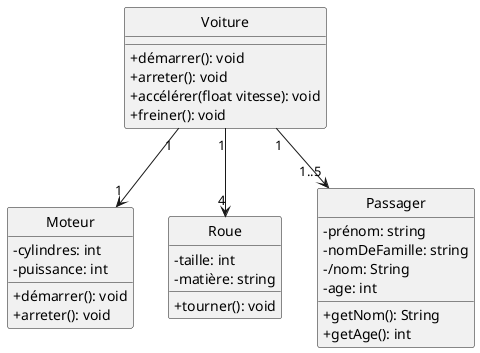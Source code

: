 @startuml
skinparam backgroundcolor transparent
hide circle
skinparam classAttributeIconSize 0

class Voiture {
  + démarrer(): void 
  + arreter(): void
  + accélérer(float vitesse): void
  + freiner(): void
}

class Moteur {
  - cylindres: int
  - puissance: int
  + démarrer(): void
  + arreter(): void
}

class Roue {
  - taille: int
  - matière: string
  + tourner(): void
}

class Passager {
  - prénom: string
  - nomDeFamille: string
  - /nom: String
  - age: int
  + getNom(): String
  + getAge(): int
}

Voiture "1" --> "1" Moteur 
Voiture "1" --> "4" Roue
Voiture "1" --> "1..5" Passager 

@enduml